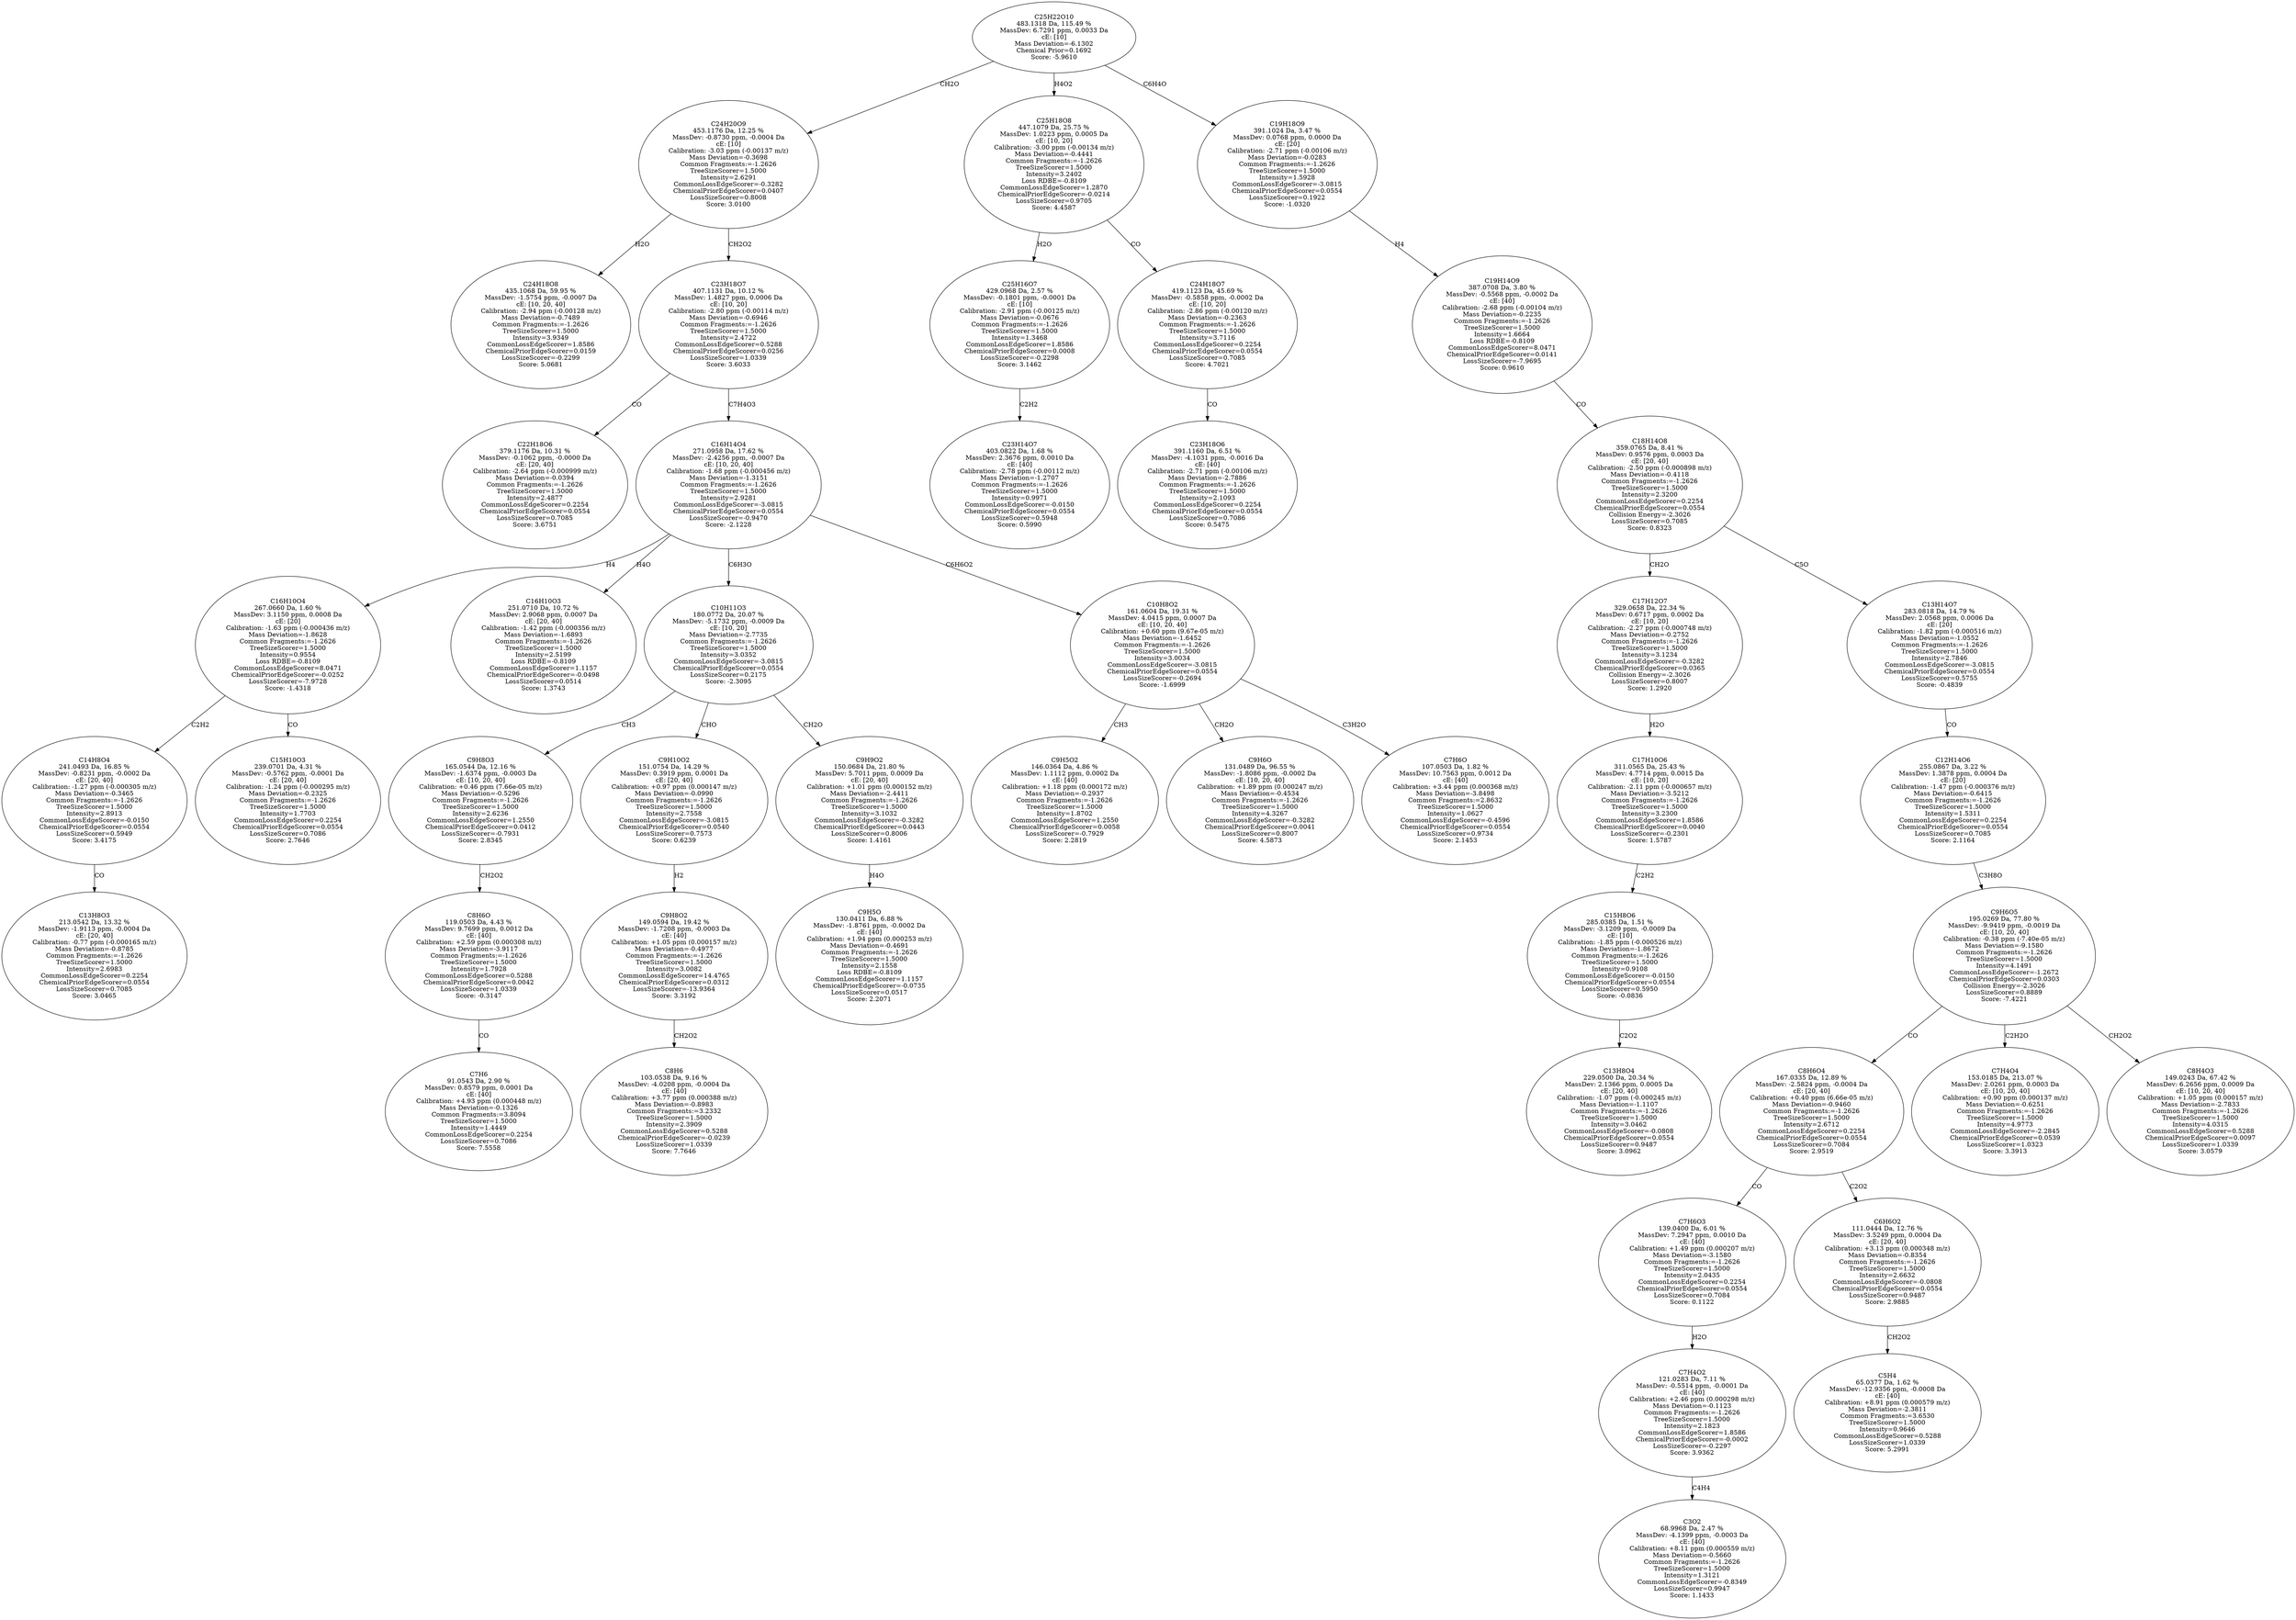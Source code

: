 strict digraph {
v1 [label="C24H18O8\n435.1068 Da, 59.95 %\nMassDev: -1.5754 ppm, -0.0007 Da\ncE: [10, 20, 40]\nCalibration: -2.94 ppm (-0.00128 m/z)\nMass Deviation=-0.7489\nCommon Fragments:=-1.2626\nTreeSizeScorer=1.5000\nIntensity=3.9349\nCommonLossEdgeScorer=1.8586\nChemicalPriorEdgeScorer=0.0159\nLossSizeScorer=-0.2299\nScore: 5.0681"];
v2 [label="C22H18O6\n379.1176 Da, 10.31 %\nMassDev: -0.1062 ppm, -0.0000 Da\ncE: [20, 40]\nCalibration: -2.64 ppm (-0.000999 m/z)\nMass Deviation=-0.0394\nCommon Fragments:=-1.2626\nTreeSizeScorer=1.5000\nIntensity=2.4877\nCommonLossEdgeScorer=0.2254\nChemicalPriorEdgeScorer=0.0554\nLossSizeScorer=0.7085\nScore: 3.6751"];
v3 [label="C13H8O3\n213.0542 Da, 13.32 %\nMassDev: -1.9113 ppm, -0.0004 Da\ncE: [20, 40]\nCalibration: -0.77 ppm (-0.000165 m/z)\nMass Deviation=-0.8785\nCommon Fragments:=-1.2626\nTreeSizeScorer=1.5000\nIntensity=2.6983\nCommonLossEdgeScorer=0.2254\nChemicalPriorEdgeScorer=0.0554\nLossSizeScorer=0.7085\nScore: 3.0465"];
v4 [label="C14H8O4\n241.0493 Da, 16.85 %\nMassDev: -0.8231 ppm, -0.0002 Da\ncE: [20, 40]\nCalibration: -1.27 ppm (-0.000305 m/z)\nMass Deviation=-0.3465\nCommon Fragments:=-1.2626\nTreeSizeScorer=1.5000\nIntensity=2.8913\nCommonLossEdgeScorer=-0.0150\nChemicalPriorEdgeScorer=0.0554\nLossSizeScorer=0.5949\nScore: 3.4175"];
v5 [label="C15H10O3\n239.0701 Da, 4.31 %\nMassDev: -0.5762 ppm, -0.0001 Da\ncE: [20, 40]\nCalibration: -1.24 ppm (-0.000295 m/z)\nMass Deviation=-0.2325\nCommon Fragments:=-1.2626\nTreeSizeScorer=1.5000\nIntensity=1.7703\nCommonLossEdgeScorer=0.2254\nChemicalPriorEdgeScorer=0.0554\nLossSizeScorer=0.7086\nScore: 2.7646"];
v6 [label="C16H10O4\n267.0660 Da, 1.60 %\nMassDev: 3.1150 ppm, 0.0008 Da\ncE: [20]\nCalibration: -1.63 ppm (-0.000436 m/z)\nMass Deviation=-1.8628\nCommon Fragments:=-1.2626\nTreeSizeScorer=1.5000\nIntensity=0.9554\nLoss RDBE=-0.8109\nCommonLossEdgeScorer=8.0471\nChemicalPriorEdgeScorer=-0.0252\nLossSizeScorer=-7.9728\nScore: -1.4318"];
v7 [label="C16H10O3\n251.0710 Da, 10.72 %\nMassDev: 2.9068 ppm, 0.0007 Da\ncE: [20, 40]\nCalibration: -1.42 ppm (-0.000356 m/z)\nMass Deviation=-1.6893\nCommon Fragments:=-1.2626\nTreeSizeScorer=1.5000\nIntensity=2.5199\nLoss RDBE=-0.8109\nCommonLossEdgeScorer=1.1157\nChemicalPriorEdgeScorer=-0.0498\nLossSizeScorer=0.0514\nScore: 1.3743"];
v8 [label="C7H6\n91.0543 Da, 2.90 %\nMassDev: 0.8579 ppm, 0.0001 Da\ncE: [40]\nCalibration: +4.93 ppm (0.000448 m/z)\nMass Deviation=-0.1326\nCommon Fragments:=3.8094\nTreeSizeScorer=1.5000\nIntensity=1.4449\nCommonLossEdgeScorer=0.2254\nLossSizeScorer=0.7086\nScore: 7.5558"];
v9 [label="C8H6O\n119.0503 Da, 4.43 %\nMassDev: 9.7699 ppm, 0.0012 Da\ncE: [40]\nCalibration: +2.59 ppm (0.000308 m/z)\nMass Deviation=-3.9117\nCommon Fragments:=-1.2626\nTreeSizeScorer=1.5000\nIntensity=1.7928\nCommonLossEdgeScorer=0.5288\nChemicalPriorEdgeScorer=0.0042\nLossSizeScorer=1.0339\nScore: -0.3147"];
v10 [label="C9H8O3\n165.0544 Da, 12.16 %\nMassDev: -1.6374 ppm, -0.0003 Da\ncE: [10, 20, 40]\nCalibration: +0.46 ppm (7.66e-05 m/z)\nMass Deviation=-0.5296\nCommon Fragments:=-1.2626\nTreeSizeScorer=1.5000\nIntensity=2.6236\nCommonLossEdgeScorer=1.2550\nChemicalPriorEdgeScorer=0.0412\nLossSizeScorer=-0.7931\nScore: 2.8345"];
v11 [label="C8H6\n103.0538 Da, 9.16 %\nMassDev: -4.0208 ppm, -0.0004 Da\ncE: [40]\nCalibration: +3.77 ppm (0.000388 m/z)\nMass Deviation=-0.8983\nCommon Fragments:=3.2332\nTreeSizeScorer=1.5000\nIntensity=2.3909\nCommonLossEdgeScorer=0.5288\nChemicalPriorEdgeScorer=-0.0239\nLossSizeScorer=1.0339\nScore: 7.7646"];
v12 [label="C9H8O2\n149.0594 Da, 19.42 %\nMassDev: -1.7208 ppm, -0.0003 Da\ncE: [40]\nCalibration: +1.05 ppm (0.000157 m/z)\nMass Deviation=-0.4977\nCommon Fragments:=-1.2626\nTreeSizeScorer=1.5000\nIntensity=3.0082\nCommonLossEdgeScorer=14.4765\nChemicalPriorEdgeScorer=0.0312\nLossSizeScorer=-13.9364\nScore: 3.3192"];
v13 [label="C9H10O2\n151.0754 Da, 14.29 %\nMassDev: 0.3919 ppm, 0.0001 Da\ncE: [20, 40]\nCalibration: +0.97 ppm (0.000147 m/z)\nMass Deviation=-0.0990\nCommon Fragments:=-1.2626\nTreeSizeScorer=1.5000\nIntensity=2.7558\nCommonLossEdgeScorer=-3.0815\nChemicalPriorEdgeScorer=0.0540\nLossSizeScorer=0.7573\nScore: 0.6239"];
v14 [label="C9H5O\n130.0411 Da, 6.88 %\nMassDev: -1.8761 ppm, -0.0002 Da\ncE: [40]\nCalibration: +1.94 ppm (0.000253 m/z)\nMass Deviation=-0.4691\nCommon Fragments:=-1.2626\nTreeSizeScorer=1.5000\nIntensity=2.1558\nLoss RDBE=-0.8109\nCommonLossEdgeScorer=1.1157\nChemicalPriorEdgeScorer=-0.0735\nLossSizeScorer=0.0517\nScore: 2.2071"];
v15 [label="C9H9O2\n150.0684 Da, 21.80 %\nMassDev: 5.7011 ppm, 0.0009 Da\ncE: [20, 40]\nCalibration: +1.01 ppm (0.000152 m/z)\nMass Deviation=-2.4411\nCommon Fragments:=-1.2626\nTreeSizeScorer=1.5000\nIntensity=3.1032\nCommonLossEdgeScorer=-0.3282\nChemicalPriorEdgeScorer=0.0443\nLossSizeScorer=0.8006\nScore: 1.4161"];
v16 [label="C10H11O3\n180.0772 Da, 20.07 %\nMassDev: -5.1732 ppm, -0.0009 Da\ncE: [10, 20]\nMass Deviation=-2.7735\nCommon Fragments:=-1.2626\nTreeSizeScorer=1.5000\nIntensity=3.0352\nCommonLossEdgeScorer=-3.0815\nChemicalPriorEdgeScorer=0.0554\nLossSizeScorer=0.2175\nScore: -2.3095"];
v17 [label="C9H5O2\n146.0364 Da, 4.86 %\nMassDev: 1.1112 ppm, 0.0002 Da\ncE: [40]\nCalibration: +1.18 ppm (0.000172 m/z)\nMass Deviation=-0.2937\nCommon Fragments:=-1.2626\nTreeSizeScorer=1.5000\nIntensity=1.8702\nCommonLossEdgeScorer=1.2550\nChemicalPriorEdgeScorer=0.0058\nLossSizeScorer=-0.7929\nScore: 2.2819"];
v18 [label="C9H6O\n131.0489 Da, 96.55 %\nMassDev: -1.8086 ppm, -0.0002 Da\ncE: [10, 20, 40]\nCalibration: +1.89 ppm (0.000247 m/z)\nMass Deviation=-0.4534\nCommon Fragments:=-1.2626\nTreeSizeScorer=1.5000\nIntensity=4.3267\nCommonLossEdgeScorer=-0.3282\nChemicalPriorEdgeScorer=0.0041\nLossSizeScorer=0.8007\nScore: 4.5873"];
v19 [label="C7H6O\n107.0503 Da, 1.82 %\nMassDev: 10.7563 ppm, 0.0012 Da\ncE: [40]\nCalibration: +3.44 ppm (0.000368 m/z)\nMass Deviation=-3.8498\nCommon Fragments:=2.8632\nTreeSizeScorer=1.5000\nIntensity=1.0627\nCommonLossEdgeScorer=-0.4596\nChemicalPriorEdgeScorer=0.0554\nLossSizeScorer=0.9734\nScore: 2.1453"];
v20 [label="C10H8O2\n161.0604 Da, 19.31 %\nMassDev: 4.0415 ppm, 0.0007 Da\ncE: [10, 20, 40]\nCalibration: +0.60 ppm (9.67e-05 m/z)\nMass Deviation=-1.6452\nCommon Fragments:=-1.2626\nTreeSizeScorer=1.5000\nIntensity=3.0034\nCommonLossEdgeScorer=-3.0815\nChemicalPriorEdgeScorer=0.0554\nLossSizeScorer=-0.2694\nScore: -1.6999"];
v21 [label="C16H14O4\n271.0958 Da, 17.62 %\nMassDev: -2.4256 ppm, -0.0007 Da\ncE: [10, 20, 40]\nCalibration: -1.68 ppm (-0.000456 m/z)\nMass Deviation=-1.3151\nCommon Fragments:=-1.2626\nTreeSizeScorer=1.5000\nIntensity=2.9281\nCommonLossEdgeScorer=-3.0815\nChemicalPriorEdgeScorer=0.0554\nLossSizeScorer=-0.9470\nScore: -2.1228"];
v22 [label="C23H18O7\n407.1131 Da, 10.12 %\nMassDev: 1.4827 ppm, 0.0006 Da\ncE: [10, 20]\nCalibration: -2.80 ppm (-0.00114 m/z)\nMass Deviation=-0.6946\nCommon Fragments:=-1.2626\nTreeSizeScorer=1.5000\nIntensity=2.4722\nCommonLossEdgeScorer=0.5288\nChemicalPriorEdgeScorer=0.0256\nLossSizeScorer=1.0339\nScore: 3.6033"];
v23 [label="C24H20O9\n453.1176 Da, 12.25 %\nMassDev: -0.8730 ppm, -0.0004 Da\ncE: [10]\nCalibration: -3.03 ppm (-0.00137 m/z)\nMass Deviation=-0.3698\nCommon Fragments:=-1.2626\nTreeSizeScorer=1.5000\nIntensity=2.6291\nCommonLossEdgeScorer=-0.3282\nChemicalPriorEdgeScorer=0.0407\nLossSizeScorer=0.8008\nScore: 3.0100"];
v24 [label="C23H14O7\n403.0822 Da, 1.68 %\nMassDev: 2.3676 ppm, 0.0010 Da\ncE: [40]\nCalibration: -2.78 ppm (-0.00112 m/z)\nMass Deviation=-1.2707\nCommon Fragments:=-1.2626\nTreeSizeScorer=1.5000\nIntensity=0.9971\nCommonLossEdgeScorer=-0.0150\nChemicalPriorEdgeScorer=0.0554\nLossSizeScorer=0.5948\nScore: 0.5990"];
v25 [label="C25H16O7\n429.0968 Da, 2.57 %\nMassDev: -0.1801 ppm, -0.0001 Da\ncE: [10]\nCalibration: -2.91 ppm (-0.00125 m/z)\nMass Deviation=-0.0676\nCommon Fragments:=-1.2626\nTreeSizeScorer=1.5000\nIntensity=1.3468\nCommonLossEdgeScorer=1.8586\nChemicalPriorEdgeScorer=0.0008\nLossSizeScorer=-0.2298\nScore: 3.1462"];
v26 [label="C23H18O6\n391.1160 Da, 6.51 %\nMassDev: -4.1031 ppm, -0.0016 Da\ncE: [40]\nCalibration: -2.71 ppm (-0.00106 m/z)\nMass Deviation=-2.7886\nCommon Fragments:=-1.2626\nTreeSizeScorer=1.5000\nIntensity=2.1093\nCommonLossEdgeScorer=0.2254\nChemicalPriorEdgeScorer=0.0554\nLossSizeScorer=0.7086\nScore: 0.5475"];
v27 [label="C24H18O7\n419.1123 Da, 45.69 %\nMassDev: -0.5858 ppm, -0.0002 Da\ncE: [10, 20]\nCalibration: -2.86 ppm (-0.00120 m/z)\nMass Deviation=-0.2363\nCommon Fragments:=-1.2626\nTreeSizeScorer=1.5000\nIntensity=3.7116\nCommonLossEdgeScorer=0.2254\nChemicalPriorEdgeScorer=0.0554\nLossSizeScorer=0.7085\nScore: 4.7021"];
v28 [label="C25H18O8\n447.1079 Da, 25.75 %\nMassDev: 1.0223 ppm, 0.0005 Da\ncE: [10, 20]\nCalibration: -3.00 ppm (-0.00134 m/z)\nMass Deviation=-0.4441\nCommon Fragments:=-1.2626\nTreeSizeScorer=1.5000\nIntensity=3.2402\nLoss RDBE=-0.8109\nCommonLossEdgeScorer=1.2870\nChemicalPriorEdgeScorer=-0.0214\nLossSizeScorer=0.9705\nScore: 4.4587"];
v29 [label="C13H8O4\n229.0500 Da, 20.34 %\nMassDev: 2.1366 ppm, 0.0005 Da\ncE: [20, 40]\nCalibration: -1.07 ppm (-0.000245 m/z)\nMass Deviation=-1.1107\nCommon Fragments:=-1.2626\nTreeSizeScorer=1.5000\nIntensity=3.0462\nCommonLossEdgeScorer=-0.0808\nChemicalPriorEdgeScorer=0.0554\nLossSizeScorer=0.9487\nScore: 3.0962"];
v30 [label="C15H8O6\n285.0385 Da, 1.51 %\nMassDev: -3.1209 ppm, -0.0009 Da\ncE: [10]\nCalibration: -1.85 ppm (-0.000526 m/z)\nMass Deviation=-1.8672\nCommon Fragments:=-1.2626\nTreeSizeScorer=1.5000\nIntensity=0.9108\nCommonLossEdgeScorer=-0.0150\nChemicalPriorEdgeScorer=0.0554\nLossSizeScorer=0.5950\nScore: -0.0836"];
v31 [label="C17H10O6\n311.0565 Da, 25.43 %\nMassDev: 4.7714 ppm, 0.0015 Da\ncE: [10, 20]\nCalibration: -2.11 ppm (-0.000657 m/z)\nMass Deviation=-3.5212\nCommon Fragments:=-1.2626\nTreeSizeScorer=1.5000\nIntensity=3.2300\nCommonLossEdgeScorer=1.8586\nChemicalPriorEdgeScorer=0.0040\nLossSizeScorer=-0.2301\nScore: 1.5787"];
v32 [label="C17H12O7\n329.0658 Da, 22.34 %\nMassDev: 0.6717 ppm, 0.0002 Da\ncE: [10, 20]\nCalibration: -2.27 ppm (-0.000748 m/z)\nMass Deviation=-0.2752\nCommon Fragments:=-1.2626\nTreeSizeScorer=1.5000\nIntensity=3.1234\nCommonLossEdgeScorer=-0.3282\nChemicalPriorEdgeScorer=0.0365\nCollision Energy=-2.3026\nLossSizeScorer=0.8007\nScore: 1.2920"];
v33 [label="C3O2\n68.9968 Da, 2.47 %\nMassDev: -4.1399 ppm, -0.0003 Da\ncE: [40]\nCalibration: +8.11 ppm (0.000559 m/z)\nMass Deviation=-0.5660\nCommon Fragments:=-1.2626\nTreeSizeScorer=1.5000\nIntensity=1.3121\nCommonLossEdgeScorer=-0.8349\nLossSizeScorer=0.9947\nScore: 1.1433"];
v34 [label="C7H4O2\n121.0283 Da, 7.11 %\nMassDev: -0.5514 ppm, -0.0001 Da\ncE: [40]\nCalibration: +2.46 ppm (0.000298 m/z)\nMass Deviation=-0.1123\nCommon Fragments:=-1.2626\nTreeSizeScorer=1.5000\nIntensity=2.1823\nCommonLossEdgeScorer=1.8586\nChemicalPriorEdgeScorer=-0.0002\nLossSizeScorer=-0.2297\nScore: 3.9362"];
v35 [label="C7H6O3\n139.0400 Da, 6.01 %\nMassDev: 7.2947 ppm, 0.0010 Da\ncE: [40]\nCalibration: +1.49 ppm (0.000207 m/z)\nMass Deviation=-3.1580\nCommon Fragments:=-1.2626\nTreeSizeScorer=1.5000\nIntensity=2.0435\nCommonLossEdgeScorer=0.2254\nChemicalPriorEdgeScorer=0.0554\nLossSizeScorer=0.7084\nScore: 0.1122"];
v36 [label="C5H4\n65.0377 Da, 1.62 %\nMassDev: -12.9356 ppm, -0.0008 Da\ncE: [40]\nCalibration: +8.91 ppm (0.000579 m/z)\nMass Deviation=-2.3811\nCommon Fragments:=3.6530\nTreeSizeScorer=1.5000\nIntensity=0.9646\nCommonLossEdgeScorer=0.5288\nLossSizeScorer=1.0339\nScore: 5.2991"];
v37 [label="C6H6O2\n111.0444 Da, 12.76 %\nMassDev: 3.5249 ppm, 0.0004 Da\ncE: [20, 40]\nCalibration: +3.13 ppm (0.000348 m/z)\nMass Deviation=-0.8354\nCommon Fragments:=-1.2626\nTreeSizeScorer=1.5000\nIntensity=2.6632\nCommonLossEdgeScorer=-0.0808\nChemicalPriorEdgeScorer=0.0554\nLossSizeScorer=0.9487\nScore: 2.9885"];
v38 [label="C8H6O4\n167.0335 Da, 12.89 %\nMassDev: -2.5824 ppm, -0.0004 Da\ncE: [20, 40]\nCalibration: +0.40 ppm (6.66e-05 m/z)\nMass Deviation=-0.9460\nCommon Fragments:=-1.2626\nTreeSizeScorer=1.5000\nIntensity=2.6712\nCommonLossEdgeScorer=0.2254\nChemicalPriorEdgeScorer=0.0554\nLossSizeScorer=0.7084\nScore: 2.9519"];
v39 [label="C7H4O4\n153.0185 Da, 213.07 %\nMassDev: 2.0261 ppm, 0.0003 Da\ncE: [10, 20, 40]\nCalibration: +0.90 ppm (0.000137 m/z)\nMass Deviation=-0.6251\nCommon Fragments:=-1.2626\nTreeSizeScorer=1.5000\nIntensity=4.9773\nCommonLossEdgeScorer=-2.2845\nChemicalPriorEdgeScorer=0.0539\nLossSizeScorer=1.0323\nScore: 3.3913"];
v40 [label="C8H4O3\n149.0243 Da, 67.42 %\nMassDev: 6.2656 ppm, 0.0009 Da\ncE: [10, 20, 40]\nCalibration: +1.05 ppm (0.000157 m/z)\nMass Deviation=-2.7833\nCommon Fragments:=-1.2626\nTreeSizeScorer=1.5000\nIntensity=4.0315\nCommonLossEdgeScorer=0.5288\nChemicalPriorEdgeScorer=0.0097\nLossSizeScorer=1.0339\nScore: 3.0579"];
v41 [label="C9H6O5\n195.0269 Da, 77.80 %\nMassDev: -9.9419 ppm, -0.0019 Da\ncE: [10, 20, 40]\nCalibration: -0.38 ppm (-7.40e-05 m/z)\nMass Deviation=-9.1580\nCommon Fragments:=-1.2626\nTreeSizeScorer=1.5000\nIntensity=4.1491\nCommonLossEdgeScorer=-1.2672\nChemicalPriorEdgeScorer=0.0303\nCollision Energy=-2.3026\nLossSizeScorer=0.8889\nScore: -7.4221"];
v42 [label="C12H14O6\n255.0867 Da, 3.22 %\nMassDev: 1.3878 ppm, 0.0004 Da\ncE: [20]\nCalibration: -1.47 ppm (-0.000376 m/z)\nMass Deviation=-0.6415\nCommon Fragments:=-1.2626\nTreeSizeScorer=1.5000\nIntensity=1.5311\nCommonLossEdgeScorer=0.2254\nChemicalPriorEdgeScorer=0.0554\nLossSizeScorer=0.7085\nScore: 2.1164"];
v43 [label="C13H14O7\n283.0818 Da, 14.79 %\nMassDev: 2.0568 ppm, 0.0006 Da\ncE: [20]\nCalibration: -1.82 ppm (-0.000516 m/z)\nMass Deviation=-1.0552\nCommon Fragments:=-1.2626\nTreeSizeScorer=1.5000\nIntensity=2.7846\nCommonLossEdgeScorer=-3.0815\nChemicalPriorEdgeScorer=0.0554\nLossSizeScorer=0.5755\nScore: -0.4839"];
v44 [label="C18H14O8\n359.0765 Da, 8.41 %\nMassDev: 0.9576 ppm, 0.0003 Da\ncE: [20, 40]\nCalibration: -2.50 ppm (-0.000898 m/z)\nMass Deviation=-0.4118\nCommon Fragments:=-1.2626\nTreeSizeScorer=1.5000\nIntensity=2.3200\nCommonLossEdgeScorer=0.2254\nChemicalPriorEdgeScorer=0.0554\nCollision Energy=-2.3026\nLossSizeScorer=0.7085\nScore: 0.8323"];
v45 [label="C19H14O9\n387.0708 Da, 3.80 %\nMassDev: -0.5568 ppm, -0.0002 Da\ncE: [40]\nCalibration: -2.68 ppm (-0.00104 m/z)\nMass Deviation=-0.2235\nCommon Fragments:=-1.2626\nTreeSizeScorer=1.5000\nIntensity=1.6664\nLoss RDBE=-0.8109\nCommonLossEdgeScorer=8.0471\nChemicalPriorEdgeScorer=0.0141\nLossSizeScorer=-7.9695\nScore: 0.9610"];
v46 [label="C19H18O9\n391.1024 Da, 3.47 %\nMassDev: 0.0768 ppm, 0.0000 Da\ncE: [20]\nCalibration: -2.71 ppm (-0.00106 m/z)\nMass Deviation=-0.0283\nCommon Fragments:=-1.2626\nTreeSizeScorer=1.5000\nIntensity=1.5928\nCommonLossEdgeScorer=-3.0815\nChemicalPriorEdgeScorer=0.0554\nLossSizeScorer=0.1922\nScore: -1.0320"];
v47 [label="C25H22O10\n483.1318 Da, 115.49 %\nMassDev: 6.7291 ppm, 0.0033 Da\ncE: [10]\nMass Deviation=-6.1302\nChemical Prior=0.1692\nScore: -5.9610"];
v23 -> v1 [label="H2O"];
v22 -> v2 [label="CO"];
v4 -> v3 [label="CO"];
v6 -> v4 [label="C2H2"];
v6 -> v5 [label="CO"];
v21 -> v6 [label="H4"];
v21 -> v7 [label="H4O"];
v9 -> v8 [label="CO"];
v10 -> v9 [label="CH2O2"];
v16 -> v10 [label="CH3"];
v12 -> v11 [label="CH2O2"];
v13 -> v12 [label="H2"];
v16 -> v13 [label="CHO"];
v15 -> v14 [label="H4O"];
v16 -> v15 [label="CH2O"];
v21 -> v16 [label="C6H3O"];
v20 -> v17 [label="CH3"];
v20 -> v18 [label="CH2O"];
v20 -> v19 [label="C3H2O"];
v21 -> v20 [label="C6H6O2"];
v22 -> v21 [label="C7H4O3"];
v23 -> v22 [label="CH2O2"];
v47 -> v23 [label="CH2O"];
v25 -> v24 [label="C2H2"];
v28 -> v25 [label="H2O"];
v27 -> v26 [label="CO"];
v28 -> v27 [label="CO"];
v47 -> v28 [label="H4O2"];
v30 -> v29 [label="C2O2"];
v31 -> v30 [label="C2H2"];
v32 -> v31 [label="H2O"];
v44 -> v32 [label="CH2O"];
v34 -> v33 [label="C4H4"];
v35 -> v34 [label="H2O"];
v38 -> v35 [label="CO"];
v37 -> v36 [label="CH2O2"];
v38 -> v37 [label="C2O2"];
v41 -> v38 [label="CO"];
v41 -> v39 [label="C2H2O"];
v41 -> v40 [label="CH2O2"];
v42 -> v41 [label="C3H8O"];
v43 -> v42 [label="CO"];
v44 -> v43 [label="C5O"];
v45 -> v44 [label="CO"];
v46 -> v45 [label="H4"];
v47 -> v46 [label="C6H4O"];
}